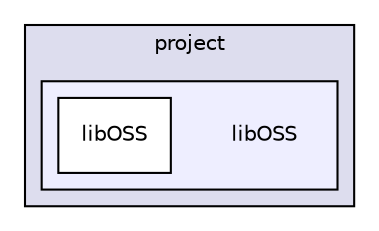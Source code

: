 digraph "project/libOSS" {
  compound=true
  node [ fontsize="10", fontname="Helvetica"];
  edge [ labelfontsize="10", labelfontname="Helvetica"];
  subgraph clusterdir_167790342fb55959539d550b874be046 {
    graph [ bgcolor="#ddddee", pencolor="black", label="project" fontname="Helvetica", fontsize="10", URL="dir_167790342fb55959539d550b874be046.html"]
  subgraph clusterdir_3023ff01d1436e238124d7fcc5000422 {
    graph [ bgcolor="#eeeeff", pencolor="black", label="" URL="dir_3023ff01d1436e238124d7fcc5000422.html"];
    dir_3023ff01d1436e238124d7fcc5000422 [shape=plaintext label="libOSS"];
    dir_c2df5faff012d771a522b75d2c985cb4 [shape=box label="libOSS" color="black" fillcolor="white" style="filled" URL="dir_c2df5faff012d771a522b75d2c985cb4.html"];
  }
  }
}
